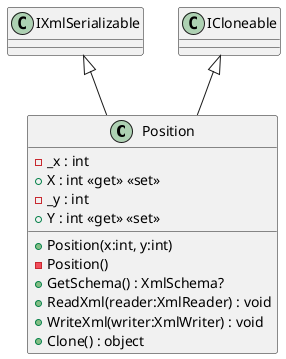 @startuml
class Position {
    - _x : int
    + X : int <<get>> <<set>>
    - _y : int
    + Y : int <<get>> <<set>>
    + Position(x:int, y:int)
    - Position()
    + GetSchema() : XmlSchema?
    + ReadXml(reader:XmlReader) : void
    + WriteXml(writer:XmlWriter) : void
    + Clone() : object
}
IXmlSerializable <|-- Position
ICloneable <|-- Position
@enduml
